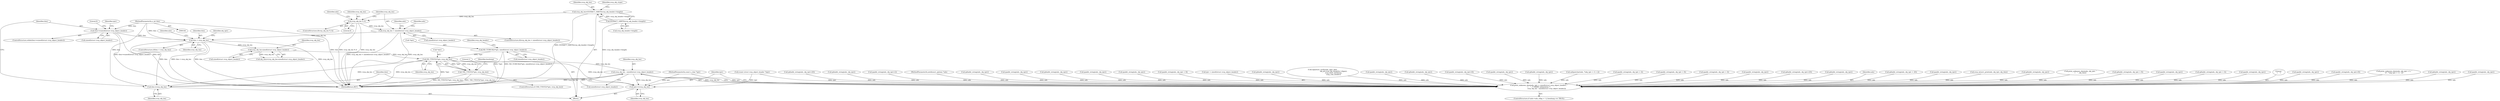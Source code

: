 digraph "0_tcpdump_289c672020280529fd382f3502efab7100d638ec@pointer" {
"1000328" [label="(Call,ND_TTEST2(*tptr, rsvp_obj_len))"];
"1000177" [label="(Call,ND_TCHECK2(*tptr, sizeof(struct rsvp_object_header)))"];
"1000322" [label="(Call,rsvp_obj_len-sizeof(struct rsvp_object_header))"];
"1000301" [label="(Call,tlen < rsvp_obj_len)"];
"1000172" [label="(Call,tlen>=sizeof(struct rsvp_object_header))"];
"1000150" [label="(MethodParameterIn,u_int tlen)"];
"1000215" [label="(Call,rsvp_obj_len < sizeof(struct rsvp_object_header))"];
"1000199" [label="(Call,rsvp_obj_len % 4)"];
"1000187" [label="(Call,rsvp_obj_len=EXTRACT_16BITS(rsvp_obj_header->length))"];
"1000189" [label="(Call,EXTRACT_16BITS(rsvp_obj_header->length))"];
"1000327" [label="(Call,!ND_TTEST2(*tptr, rsvp_obj_len))"];
"1003373" [label="(Call,rsvp_obj_len - sizeof(struct rsvp_object_header))"];
"1003366" [label="(Call,print_unknown_data(ndo, tptr + sizeof(struct rsvp_object_header), \"\n\t    \", /* FIXME indentation */\n                               rsvp_obj_len - sizeof(struct rsvp_object_header)))"];
"1003377" [label="(Call,tptr+=rsvp_obj_len)"];
"1003380" [label="(Call,tlen-=rsvp_obj_len)"];
"1000326" [label="(ControlStructure,if (!ND_TTEST2(*tptr, rsvp_obj_len)))"];
"1000315" [label="(Identifier,obj_tptr)"];
"1000681" [label="(Call,ipaddr_string(ndo, obj_tptr))"];
"1000301" [label="(Call,tlen < rsvp_obj_len)"];
"1003384" [label="(Literal,0)"];
"1003375" [label="(Call,sizeof(struct rsvp_object_header))"];
"1001025" [label="(Call,ipaddr_string(ndo, obj_tptr+8))"];
"1002895" [label="(Call,print_unknown_data(ndo, obj_tptr + 2, \"\n\t\t\", *(obj_tptr + 1) - 2))"];
"1000178" [label="(Call,*tptr)"];
"1003380" [label="(Call,tlen-=rsvp_obj_len)"];
"1000217" [label="(Call,sizeof(struct rsvp_object_header))"];
"1000410" [label="(Call,ip6addr_string(ndo, obj_tptr))"];
"1002323" [label="(Call,ipaddr_string(ndo, obj_tptr))"];
"1000952" [label="(Call,ip6addr_string(ndo, obj_tptr+20))"];
"1003324" [label="(Call,ip6addr_string(ndo, obj_tptr))"];
"1000179" [label="(Identifier,tptr)"];
"1000176" [label="(Block,)"];
"1001405" [label="(Call,ipaddr_string(ndo, obj_tptr+2))"];
"1003373" [label="(Call,rsvp_obj_len - sizeof(struct rsvp_object_header))"];
"1000145" [label="(MethodParameterIn,netdissect_options *ndo)"];
"1000709" [label="(Call,ip6addr_string(ndo, obj_tptr))"];
"1000328" [label="(Call,ND_TTEST2(*tptr, rsvp_obj_len))"];
"1002160" [label="(Call,ipaddr_string(ndo, obj_tptr))"];
"1000334" [label="(Literal,1)"];
"1000177" [label="(Call,ND_TCHECK2(*tptr, sizeof(struct rsvp_object_header)))"];
"1000911" [label="(Call,ip6addr_string(ndo, obj_tptr))"];
"1000331" [label="(Identifier,rsvp_obj_len)"];
"1000215" [label="(Call,rsvp_obj_len < sizeof(struct rsvp_object_header))"];
"1000205" [label="(Identifier,ndo)"];
"1003299" [label="(Call,ipaddr_string(ndo, obj_tptr))"];
"1000171" [label="(ControlStructure,while(tlen>=sizeof(struct rsvp_object_header)))"];
"1000323" [label="(Identifier,rsvp_obj_len)"];
"1002677" [label="(Call,ipaddr_string(ndo, obj_tptr))"];
"1000189" [label="(Call,EXTRACT_16BITS(rsvp_obj_header->length))"];
"1000216" [label="(Identifier,rsvp_obj_len)"];
"1000542" [label="(Call,ipaddr_string(ndo, obj_tptr + 8))"];
"1000200" [label="(Identifier,rsvp_obj_len)"];
"1003368" [label="(Call,tptr + sizeof(struct rsvp_object_header))"];
"1000644" [label="(Call,ip6addr_string(ndo, obj_tptr))"];
"1003381" [label="(Identifier,tlen)"];
"1003377" [label="(Call,tptr+=rsvp_obj_len)"];
"1000222" [label="(Identifier,ndo)"];
"1000303" [label="(Identifier,rsvp_obj_len)"];
"1003098" [label="(Call,signature_verify(ndo, pptr, plen,\n                                            obj_ptr.rsvp_obj_integrity->digest,\n                                            rsvp_clear_checksum,\n                                            rsvp_com_header))"];
"1000190" [label="(Call,rsvp_obj_header->length)"];
"1003379" [label="(Identifier,rsvp_obj_len)"];
"1000984" [label="(Call,ipaddr_string(ndo, obj_tptr))"];
"1000148" [label="(MethodParameterIn,const u_char *tptr)"];
"1002190" [label="(Call,ip6addr_string(ndo, obj_tptr))"];
"1000320" [label="(Call,obj_tlen=rsvp_obj_len-sizeof(struct rsvp_object_header))"];
"1000183" [label="(Identifier,rsvp_obj_header)"];
"1000300" [label="(ControlStructure,if(tlen < rsvp_obj_len))"];
"1002364" [label="(Call,ipaddr_string(ndo, obj_tptr+8))"];
"1001932" [label="(Call,ipaddr_string(ndo, obj_tptr))"];
"1001968" [label="(Call,ip6addr_string(ndo, obj_tptr))"];
"1000329" [label="(Call,*tptr)"];
"1003356" [label="(ControlStructure,if (ndo->ndo_vflag > 1 || hexdump == TRUE))"];
"1000174" [label="(Call,sizeof(struct rsvp_object_header))"];
"1000150" [label="(MethodParameterIn,u_int tlen)"];
"1000336" [label="(Identifier,hexdump)"];
"1001614" [label="(Call,safeputchar(ndo, *(obj_tptr + 4 + i)))"];
"1002598" [label="(Call,ipaddr_string(ndo, obj_tptr + 4))"];
"1003374" [label="(Identifier,rsvp_obj_len)"];
"1000579" [label="(Call,ipaddr_string(ndo, obj_tptr + 8))"];
"1000324" [label="(Call,sizeof(struct rsvp_object_header))"];
"1000327" [label="(Call,!ND_TTEST2(*tptr, rsvp_obj_len))"];
"1000188" [label="(Identifier,rsvp_obj_len)"];
"1000307" [label="(Identifier,ndo)"];
"1000198" [label="(ControlStructure,if(rsvp_obj_len % 4))"];
"1001778" [label="(Call,ipaddr_string(ndo, obj_tptr + 4))"];
"1000881" [label="(Call,ipaddr_string(ndo, obj_tptr))"];
"1002291" [label="(Call,ip6addr_string(ndo, obj_tptr+20))"];
"1003409" [label="(MethodReturn,RET)"];
"1003366" [label="(Call,print_unknown_data(ndo, tptr + sizeof(struct rsvp_object_header), \"\n\t    \", /* FIXME indentation */\n                               rsvp_obj_len - sizeof(struct rsvp_object_header)))"];
"1003382" [label="(Identifier,rsvp_obj_len)"];
"1002220" [label="(Call,ip6addr_string(ndo, obj_tptr))"];
"1000194" [label="(Identifier,rsvp_obj_ctype)"];
"1003367" [label="(Identifier,ndo)"];
"1000180" [label="(Call,sizeof(struct rsvp_object_header))"];
"1000471" [label="(Call,ip6addr_string(ndo, obj_tptr + 20))"];
"1000184" [label="(Call,(const struct rsvp_object_header *)tptr)"];
"1000616" [label="(Call,ipaddr_string(ndo, obj_tptr))"];
"1000214" [label="(ControlStructure,if(rsvp_obj_len < sizeof(struct rsvp_object_header)))"];
"1002116" [label="(Call,rsvp_intserv_print(ndo, obj_tptr, obj_tlen))"];
"1002767" [label="(Call,ip6addr_string(ndo, obj_tptr))"];
"1003350" [label="(Call,print_unknown_data(ndo, obj_tptr, \"\n\t    \", obj_tlen))"];
"1000187" [label="(Call,rsvp_obj_len=EXTRACT_16BITS(rsvp_obj_header->length))"];
"1000506" [label="(Call,ip6addr_string(ndo, obj_tptr + 8))"];
"1000322" [label="(Call,rsvp_obj_len-sizeof(struct rsvp_object_header))"];
"1000238" [label="(Identifier,ndo)"];
"1000201" [label="(Literal,4)"];
"1002250" [label="(Call,ipaddr_string(ndo, obj_tptr))"];
"1001799" [label="(Call,ip6addr_string(ndo, obj_tptr + 4))"];
"1000173" [label="(Identifier,tlen)"];
"1000172" [label="(Call,tlen>=sizeof(struct rsvp_object_header))"];
"1003378" [label="(Identifier,tptr)"];
"1000199" [label="(Call,rsvp_obj_len % 4)"];
"1000363" [label="(Call,ipaddr_string(ndo, obj_tptr))"];
"1000302" [label="(Identifier,tlen)"];
"1003372" [label="(Literal,\"\n\t    \")"];
"1000328" -> "1000327"  [label="AST: "];
"1000328" -> "1000331"  [label="CFG: "];
"1000329" -> "1000328"  [label="AST: "];
"1000331" -> "1000328"  [label="AST: "];
"1000327" -> "1000328"  [label="CFG: "];
"1000328" -> "1003409"  [label="DDG: rsvp_obj_len"];
"1000328" -> "1003409"  [label="DDG: *tptr"];
"1000328" -> "1000327"  [label="DDG: *tptr"];
"1000328" -> "1000327"  [label="DDG: rsvp_obj_len"];
"1000177" -> "1000328"  [label="DDG: *tptr"];
"1000322" -> "1000328"  [label="DDG: rsvp_obj_len"];
"1000328" -> "1003373"  [label="DDG: rsvp_obj_len"];
"1000328" -> "1003377"  [label="DDG: rsvp_obj_len"];
"1000328" -> "1003380"  [label="DDG: rsvp_obj_len"];
"1000177" -> "1000176"  [label="AST: "];
"1000177" -> "1000180"  [label="CFG: "];
"1000178" -> "1000177"  [label="AST: "];
"1000180" -> "1000177"  [label="AST: "];
"1000183" -> "1000177"  [label="CFG: "];
"1000177" -> "1003409"  [label="DDG: *tptr"];
"1000177" -> "1003409"  [label="DDG: ND_TCHECK2(*tptr, sizeof(struct rsvp_object_header))"];
"1000322" -> "1000320"  [label="AST: "];
"1000322" -> "1000324"  [label="CFG: "];
"1000323" -> "1000322"  [label="AST: "];
"1000324" -> "1000322"  [label="AST: "];
"1000320" -> "1000322"  [label="CFG: "];
"1000322" -> "1000320"  [label="DDG: rsvp_obj_len"];
"1000301" -> "1000322"  [label="DDG: rsvp_obj_len"];
"1000301" -> "1000300"  [label="AST: "];
"1000301" -> "1000303"  [label="CFG: "];
"1000302" -> "1000301"  [label="AST: "];
"1000303" -> "1000301"  [label="AST: "];
"1000307" -> "1000301"  [label="CFG: "];
"1000315" -> "1000301"  [label="CFG: "];
"1000301" -> "1003409"  [label="DDG: rsvp_obj_len"];
"1000301" -> "1003409"  [label="DDG: tlen < rsvp_obj_len"];
"1000301" -> "1003409"  [label="DDG: tlen"];
"1000172" -> "1000301"  [label="DDG: tlen"];
"1000150" -> "1000301"  [label="DDG: tlen"];
"1000215" -> "1000301"  [label="DDG: rsvp_obj_len"];
"1000301" -> "1003380"  [label="DDG: tlen"];
"1000172" -> "1000171"  [label="AST: "];
"1000172" -> "1000174"  [label="CFG: "];
"1000173" -> "1000172"  [label="AST: "];
"1000174" -> "1000172"  [label="AST: "];
"1000179" -> "1000172"  [label="CFG: "];
"1003384" -> "1000172"  [label="CFG: "];
"1000172" -> "1003409"  [label="DDG: tlen>=sizeof(struct rsvp_object_header)"];
"1000172" -> "1003409"  [label="DDG: tlen"];
"1000150" -> "1000172"  [label="DDG: tlen"];
"1000150" -> "1000144"  [label="AST: "];
"1000150" -> "1003409"  [label="DDG: tlen"];
"1000150" -> "1003380"  [label="DDG: tlen"];
"1000215" -> "1000214"  [label="AST: "];
"1000215" -> "1000217"  [label="CFG: "];
"1000216" -> "1000215"  [label="AST: "];
"1000217" -> "1000215"  [label="AST: "];
"1000222" -> "1000215"  [label="CFG: "];
"1000238" -> "1000215"  [label="CFG: "];
"1000215" -> "1003409"  [label="DDG: rsvp_obj_len"];
"1000215" -> "1003409"  [label="DDG: rsvp_obj_len < sizeof(struct rsvp_object_header)"];
"1000199" -> "1000215"  [label="DDG: rsvp_obj_len"];
"1000199" -> "1000198"  [label="AST: "];
"1000199" -> "1000201"  [label="CFG: "];
"1000200" -> "1000199"  [label="AST: "];
"1000201" -> "1000199"  [label="AST: "];
"1000205" -> "1000199"  [label="CFG: "];
"1000216" -> "1000199"  [label="CFG: "];
"1000199" -> "1003409"  [label="DDG: rsvp_obj_len"];
"1000199" -> "1003409"  [label="DDG: rsvp_obj_len % 4"];
"1000187" -> "1000199"  [label="DDG: rsvp_obj_len"];
"1000187" -> "1000176"  [label="AST: "];
"1000187" -> "1000189"  [label="CFG: "];
"1000188" -> "1000187"  [label="AST: "];
"1000189" -> "1000187"  [label="AST: "];
"1000194" -> "1000187"  [label="CFG: "];
"1000187" -> "1003409"  [label="DDG: EXTRACT_16BITS(rsvp_obj_header->length)"];
"1000189" -> "1000187"  [label="DDG: rsvp_obj_header->length"];
"1000189" -> "1000190"  [label="CFG: "];
"1000190" -> "1000189"  [label="AST: "];
"1000189" -> "1003409"  [label="DDG: rsvp_obj_header->length"];
"1000327" -> "1000326"  [label="AST: "];
"1000334" -> "1000327"  [label="CFG: "];
"1000336" -> "1000327"  [label="CFG: "];
"1000327" -> "1003409"  [label="DDG: ND_TTEST2(*tptr, rsvp_obj_len)"];
"1000327" -> "1003409"  [label="DDG: !ND_TTEST2(*tptr, rsvp_obj_len)"];
"1003373" -> "1003366"  [label="AST: "];
"1003373" -> "1003375"  [label="CFG: "];
"1003374" -> "1003373"  [label="AST: "];
"1003375" -> "1003373"  [label="AST: "];
"1003366" -> "1003373"  [label="CFG: "];
"1003373" -> "1003366"  [label="DDG: rsvp_obj_len"];
"1003373" -> "1003377"  [label="DDG: rsvp_obj_len"];
"1003373" -> "1003380"  [label="DDG: rsvp_obj_len"];
"1003366" -> "1003356"  [label="AST: "];
"1003367" -> "1003366"  [label="AST: "];
"1003368" -> "1003366"  [label="AST: "];
"1003372" -> "1003366"  [label="AST: "];
"1003378" -> "1003366"  [label="CFG: "];
"1002364" -> "1003366"  [label="DDG: ndo"];
"1000410" -> "1003366"  [label="DDG: ndo"];
"1000471" -> "1003366"  [label="DDG: ndo"];
"1000506" -> "1003366"  [label="DDG: ndo"];
"1001778" -> "1003366"  [label="DDG: ndo"];
"1000542" -> "1003366"  [label="DDG: ndo"];
"1000881" -> "1003366"  [label="DDG: ndo"];
"1000911" -> "1003366"  [label="DDG: ndo"];
"1001799" -> "1003366"  [label="DDG: ndo"];
"1003350" -> "1003366"  [label="DDG: ndo"];
"1002160" -> "1003366"  [label="DDG: ndo"];
"1002291" -> "1003366"  [label="DDG: ndo"];
"1000681" -> "1003366"  [label="DDG: ndo"];
"1000579" -> "1003366"  [label="DDG: ndo"];
"1001025" -> "1003366"  [label="DDG: ndo"];
"1000952" -> "1003366"  [label="DDG: ndo"];
"1002323" -> "1003366"  [label="DDG: ndo"];
"1000363" -> "1003366"  [label="DDG: ndo"];
"1000616" -> "1003366"  [label="DDG: ndo"];
"1002598" -> "1003366"  [label="DDG: ndo"];
"1001614" -> "1003366"  [label="DDG: ndo"];
"1002895" -> "1003366"  [label="DDG: ndo"];
"1002767" -> "1003366"  [label="DDG: ndo"];
"1003324" -> "1003366"  [label="DDG: ndo"];
"1002250" -> "1003366"  [label="DDG: ndo"];
"1002220" -> "1003366"  [label="DDG: ndo"];
"1002190" -> "1003366"  [label="DDG: ndo"];
"1003098" -> "1003366"  [label="DDG: ndo"];
"1001405" -> "1003366"  [label="DDG: ndo"];
"1000709" -> "1003366"  [label="DDG: ndo"];
"1001932" -> "1003366"  [label="DDG: ndo"];
"1001968" -> "1003366"  [label="DDG: ndo"];
"1000644" -> "1003366"  [label="DDG: ndo"];
"1002116" -> "1003366"  [label="DDG: ndo"];
"1000984" -> "1003366"  [label="DDG: ndo"];
"1003299" -> "1003366"  [label="DDG: ndo"];
"1002677" -> "1003366"  [label="DDG: ndo"];
"1000145" -> "1003366"  [label="DDG: ndo"];
"1000148" -> "1003366"  [label="DDG: tptr"];
"1000184" -> "1003366"  [label="DDG: tptr"];
"1003377" -> "1000176"  [label="AST: "];
"1003377" -> "1003379"  [label="CFG: "];
"1003378" -> "1003377"  [label="AST: "];
"1003379" -> "1003377"  [label="AST: "];
"1003381" -> "1003377"  [label="CFG: "];
"1000148" -> "1003377"  [label="DDG: tptr"];
"1000184" -> "1003377"  [label="DDG: tptr"];
"1003380" -> "1000176"  [label="AST: "];
"1003380" -> "1003382"  [label="CFG: "];
"1003381" -> "1003380"  [label="AST: "];
"1003382" -> "1003380"  [label="AST: "];
"1000173" -> "1003380"  [label="CFG: "];
}
